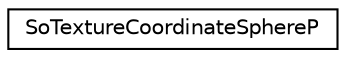 digraph "Graphical Class Hierarchy"
{
 // LATEX_PDF_SIZE
  edge [fontname="Helvetica",fontsize="10",labelfontname="Helvetica",labelfontsize="10"];
  node [fontname="Helvetica",fontsize="10",shape=record];
  rankdir="LR";
  Node0 [label="SoTextureCoordinateSphereP",height=0.2,width=0.4,color="black", fillcolor="white", style="filled",URL="$classSoTextureCoordinateSphereP.html",tooltip=" "];
}

